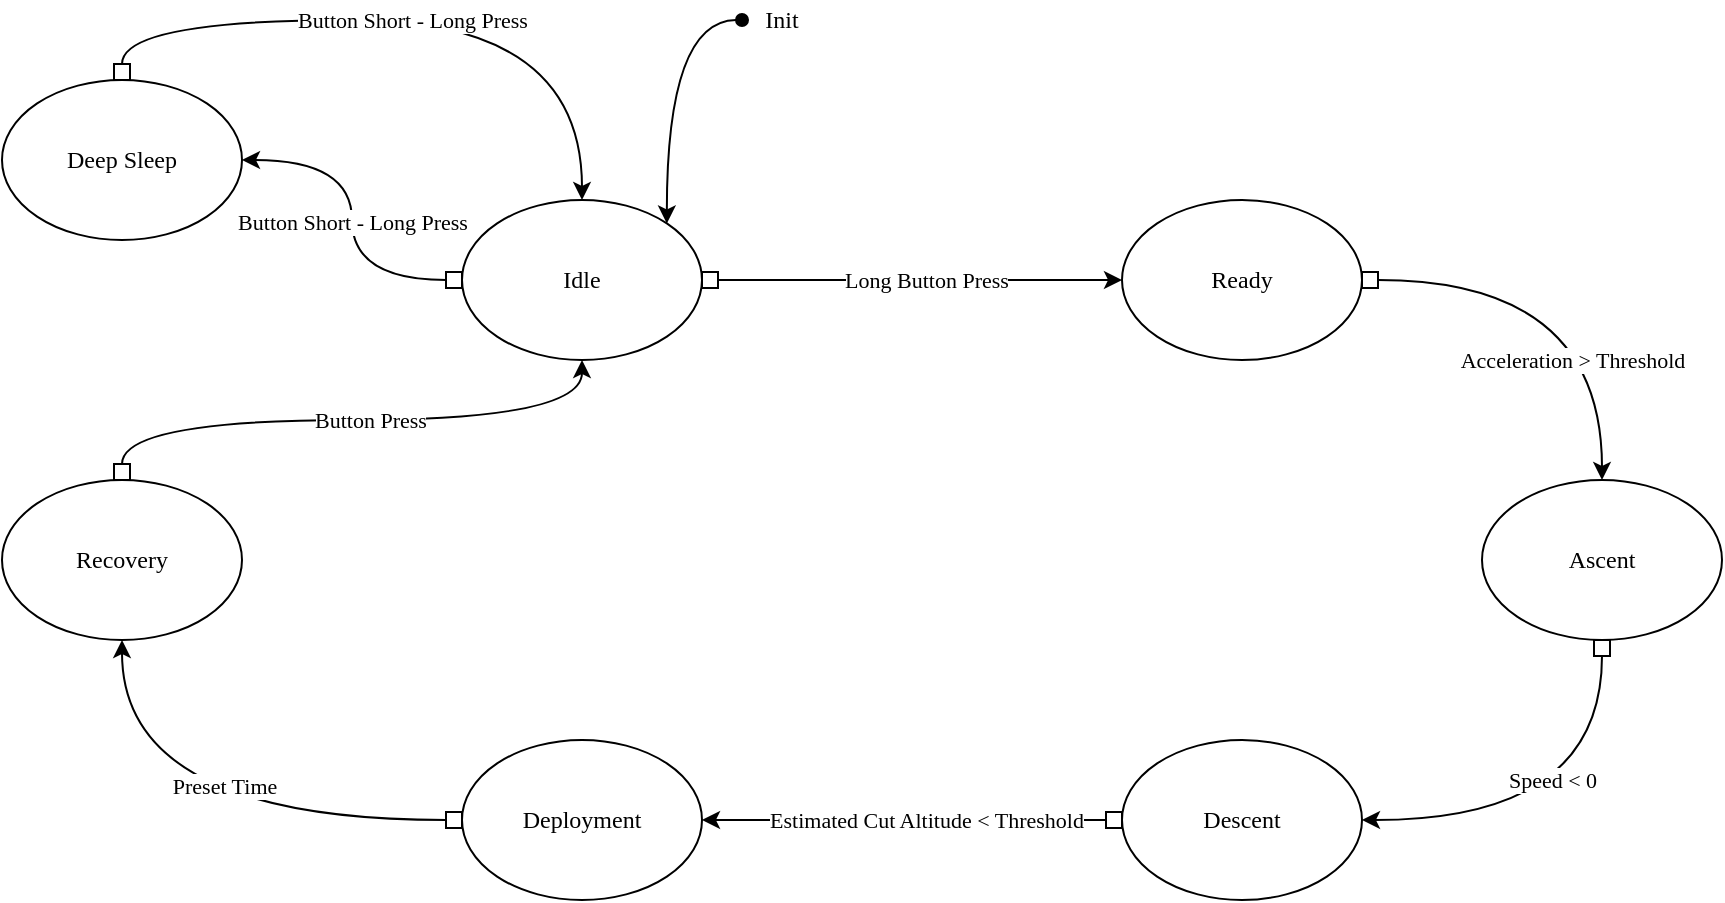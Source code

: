 <mxfile version="18.1.3" type="device"><diagram id="cFCCuisAmn9fjiiAOoqW" name="Page-1"><mxGraphModel dx="1422" dy="801" grid="1" gridSize="10" guides="1" tooltips="1" connect="1" arrows="1" fold="1" page="1" pageScale="1" pageWidth="850" pageHeight="1100" math="0" shadow="0"><root><mxCell id="0"/><mxCell id="1" parent="0"/><mxCell id="zIL19OorqHiYDerOo9As-31" value="&lt;font face=&quot;Computer Modern&quot;&gt;Button Short - Long Press&lt;/font&gt;" style="edgeStyle=orthogonalEdgeStyle;curved=1;rounded=0;orthogonalLoop=1;jettySize=auto;html=1;exitX=0.5;exitY=0;exitDx=0;exitDy=0;entryX=0.5;entryY=0;entryDx=0;entryDy=0;startArrow=box;startFill=0;" parent="1" source="zIL19OorqHiYDerOo9As-1" target="zIL19OorqHiYDerOo9As-2" edge="1"><mxGeometry relative="1" as="geometry"><Array as="points"><mxPoint x="690" y="150"/><mxPoint x="920" y="150"/></Array></mxGeometry></mxCell><mxCell id="zIL19OorqHiYDerOo9As-1" value="&lt;font face=&quot;Computer Modern&quot;&gt;Deep Sleep&lt;/font&gt;" style="ellipse;whiteSpace=wrap;html=1;" parent="1" vertex="1"><mxGeometry x="630" y="180" width="120" height="80" as="geometry"/></mxCell><mxCell id="zIL19OorqHiYDerOo9As-8" style="edgeStyle=orthogonalEdgeStyle;rounded=0;orthogonalLoop=1;jettySize=auto;html=1;exitX=1;exitY=0.5;exitDx=0;exitDy=0;curved=1;startArrow=box;startFill=0;" parent="1" source="zIL19OorqHiYDerOo9As-2" target="zIL19OorqHiYDerOo9As-3" edge="1"><mxGeometry relative="1" as="geometry"/></mxCell><mxCell id="zIL19OorqHiYDerOo9As-24" value="Long Button Press" style="edgeLabel;html=1;align=center;verticalAlign=middle;resizable=0;points=[];fontFamily=Computer Modern;" parent="zIL19OorqHiYDerOo9As-8" vertex="1" connectable="0"><mxGeometry x="0.4" y="-19" relative="1" as="geometry"><mxPoint x="-35" y="-19" as="offset"/></mxGeometry></mxCell><mxCell id="zIL19OorqHiYDerOo9As-18" style="edgeStyle=orthogonalEdgeStyle;curved=1;rounded=0;orthogonalLoop=1;jettySize=auto;html=1;exitX=0;exitY=0.5;exitDx=0;exitDy=0;entryX=1;entryY=0.5;entryDx=0;entryDy=0;startArrow=box;startFill=0;" parent="1" source="zIL19OorqHiYDerOo9As-2" target="zIL19OorqHiYDerOo9As-1" edge="1"><mxGeometry relative="1" as="geometry"/></mxCell><mxCell id="zIL19OorqHiYDerOo9As-30" value="Button Short - Long Press" style="edgeLabel;html=1;align=center;verticalAlign=middle;resizable=0;points=[];fontFamily=Computer Modern;" parent="zIL19OorqHiYDerOo9As-18" vertex="1" connectable="0"><mxGeometry x="0.109" relative="1" as="geometry"><mxPoint y="10" as="offset"/></mxGeometry></mxCell><mxCell id="zIL19OorqHiYDerOo9As-2" value="&lt;font face=&quot;Computer Modern&quot;&gt;Idle&lt;/font&gt;" style="ellipse;whiteSpace=wrap;html=1;" parent="1" vertex="1"><mxGeometry x="860" y="240" width="120" height="80" as="geometry"/></mxCell><mxCell id="zIL19OorqHiYDerOo9As-37" style="edgeStyle=orthogonalEdgeStyle;curved=1;rounded=0;orthogonalLoop=1;jettySize=auto;html=1;exitX=1;exitY=0.5;exitDx=0;exitDy=0;entryX=0.5;entryY=0;entryDx=0;entryDy=0;startArrow=box;startFill=0;" parent="1" source="zIL19OorqHiYDerOo9As-3" target="zIL19OorqHiYDerOo9As-4" edge="1"><mxGeometry relative="1" as="geometry"/></mxCell><mxCell id="zIL19OorqHiYDerOo9As-39" value="Acceleration &amp;gt; Threshold" style="edgeLabel;html=1;align=center;verticalAlign=middle;resizable=0;points=[];fontFamily=Computer Modern;" parent="zIL19OorqHiYDerOo9As-37" vertex="1" connectable="0"><mxGeometry x="-0.045" y="-23" relative="1" as="geometry"><mxPoint y="17" as="offset"/></mxGeometry></mxCell><mxCell id="zIL19OorqHiYDerOo9As-3" value="&lt;font face=&quot;Computer Modern&quot;&gt;Ready&lt;/font&gt;" style="ellipse;whiteSpace=wrap;html=1;" parent="1" vertex="1"><mxGeometry x="1190" y="240" width="120" height="80" as="geometry"/></mxCell><mxCell id="zIL19OorqHiYDerOo9As-10" style="edgeStyle=orthogonalEdgeStyle;curved=1;rounded=0;orthogonalLoop=1;jettySize=auto;html=1;exitX=0.5;exitY=1;exitDx=0;exitDy=0;entryX=1;entryY=0.5;entryDx=0;entryDy=0;startArrow=box;startFill=0;" parent="1" source="zIL19OorqHiYDerOo9As-4" target="zIL19OorqHiYDerOo9As-6" edge="1"><mxGeometry relative="1" as="geometry"/></mxCell><mxCell id="zIL19OorqHiYDerOo9As-26" value="Speed &amp;lt; 0" style="edgeLabel;html=1;align=center;verticalAlign=middle;resizable=0;points=[];fontFamily=Computer Modern;" parent="zIL19OorqHiYDerOo9As-10" vertex="1" connectable="0"><mxGeometry x="0.05" y="-20" relative="1" as="geometry"><mxPoint x="-5" as="offset"/></mxGeometry></mxCell><mxCell id="zIL19OorqHiYDerOo9As-4" value="&lt;font face=&quot;Computer Modern&quot;&gt;Ascent&lt;/font&gt;" style="ellipse;whiteSpace=wrap;html=1;" parent="1" vertex="1"><mxGeometry x="1370" y="380" width="120" height="80" as="geometry"/></mxCell><mxCell id="zIL19OorqHiYDerOo9As-35" style="edgeStyle=orthogonalEdgeStyle;curved=1;rounded=0;orthogonalLoop=1;jettySize=auto;html=1;exitX=0;exitY=0.5;exitDx=0;exitDy=0;entryX=0.5;entryY=1;entryDx=0;entryDy=0;startArrow=box;startFill=0;" parent="1" source="zIL19OorqHiYDerOo9As-5" target="zIL19OorqHiYDerOo9As-7" edge="1"><mxGeometry relative="1" as="geometry"/></mxCell><mxCell id="zIL19OorqHiYDerOo9As-42" value="Preset Time" style="edgeLabel;html=1;align=center;verticalAlign=middle;resizable=0;points=[];fontFamily=Computer Modern;" parent="zIL19OorqHiYDerOo9As-35" vertex="1" connectable="0"><mxGeometry x="-0.083" y="-17" relative="1" as="geometry"><mxPoint as="offset"/></mxGeometry></mxCell><mxCell id="zIL19OorqHiYDerOo9As-5" value="&lt;font face=&quot;Computer Modern&quot;&gt;Deployment&lt;/font&gt;" style="ellipse;whiteSpace=wrap;html=1;" parent="1" vertex="1"><mxGeometry x="860" y="510" width="120" height="80" as="geometry"/></mxCell><mxCell id="zIL19OorqHiYDerOo9As-36" style="edgeStyle=orthogonalEdgeStyle;curved=1;rounded=0;orthogonalLoop=1;jettySize=auto;html=1;exitX=0;exitY=0.5;exitDx=0;exitDy=0;entryX=1;entryY=0.5;entryDx=0;entryDy=0;startArrow=box;startFill=0;" parent="1" source="zIL19OorqHiYDerOo9As-6" target="zIL19OorqHiYDerOo9As-5" edge="1"><mxGeometry relative="1" as="geometry"/></mxCell><mxCell id="zIL19OorqHiYDerOo9As-40" value="Estimated Cut Altitude &amp;lt; Threshold" style="edgeLabel;html=1;align=center;verticalAlign=middle;resizable=0;points=[];fontFamily=Computer Modern;" parent="zIL19OorqHiYDerOo9As-36" vertex="1" connectable="0"><mxGeometry x="0.094" y="-1" relative="1" as="geometry"><mxPoint x="17" y="1" as="offset"/></mxGeometry></mxCell><mxCell id="zIL19OorqHiYDerOo9As-6" value="&lt;font face=&quot;Computer Modern&quot;&gt;Descent&lt;/font&gt;" style="ellipse;whiteSpace=wrap;html=1;" parent="1" vertex="1"><mxGeometry x="1190" y="510" width="120" height="80" as="geometry"/></mxCell><mxCell id="zIL19OorqHiYDerOo9As-13" style="edgeStyle=orthogonalEdgeStyle;curved=1;rounded=0;orthogonalLoop=1;jettySize=auto;html=1;exitX=0.5;exitY=0;exitDx=0;exitDy=0;entryX=0.5;entryY=1;entryDx=0;entryDy=0;startArrow=box;startFill=0;" parent="1" source="zIL19OorqHiYDerOo9As-7" target="zIL19OorqHiYDerOo9As-2" edge="1"><mxGeometry relative="1" as="geometry"/></mxCell><mxCell id="zIL19OorqHiYDerOo9As-29" value="Button Press" style="edgeLabel;html=1;align=center;verticalAlign=middle;resizable=0;points=[];fontFamily=Computer Modern;" parent="zIL19OorqHiYDerOo9As-13" vertex="1" connectable="0"><mxGeometry x="0.063" relative="1" as="geometry"><mxPoint as="offset"/></mxGeometry></mxCell><mxCell id="zIL19OorqHiYDerOo9As-7" value="&lt;font face=&quot;Computer Modern&quot;&gt;Recovery&lt;/font&gt;" style="ellipse;whiteSpace=wrap;html=1;" parent="1" vertex="1"><mxGeometry x="630" y="380" width="120" height="80" as="geometry"/></mxCell><mxCell id="zIL19OorqHiYDerOo9As-32" value="" style="endArrow=classic;html=1;rounded=0;curved=1;entryX=1;entryY=0;entryDx=0;entryDy=0;edgeStyle=orthogonalEdgeStyle;startArrow=oval;startFill=1;" parent="1" target="zIL19OorqHiYDerOo9As-2" edge="1"><mxGeometry width="50" height="50" relative="1" as="geometry"><mxPoint x="1000" y="150" as="sourcePoint"/><mxPoint x="1010" y="70" as="targetPoint"/></mxGeometry></mxCell><mxCell id="zIL19OorqHiYDerOo9As-33" value="Init" style="text;html=1;strokeColor=none;fillColor=none;align=center;verticalAlign=middle;whiteSpace=wrap;rounded=0;fontFamily=Computer Modern;" parent="1" vertex="1"><mxGeometry x="990" y="140" width="60" height="20" as="geometry"/></mxCell></root></mxGraphModel></diagram></mxfile>